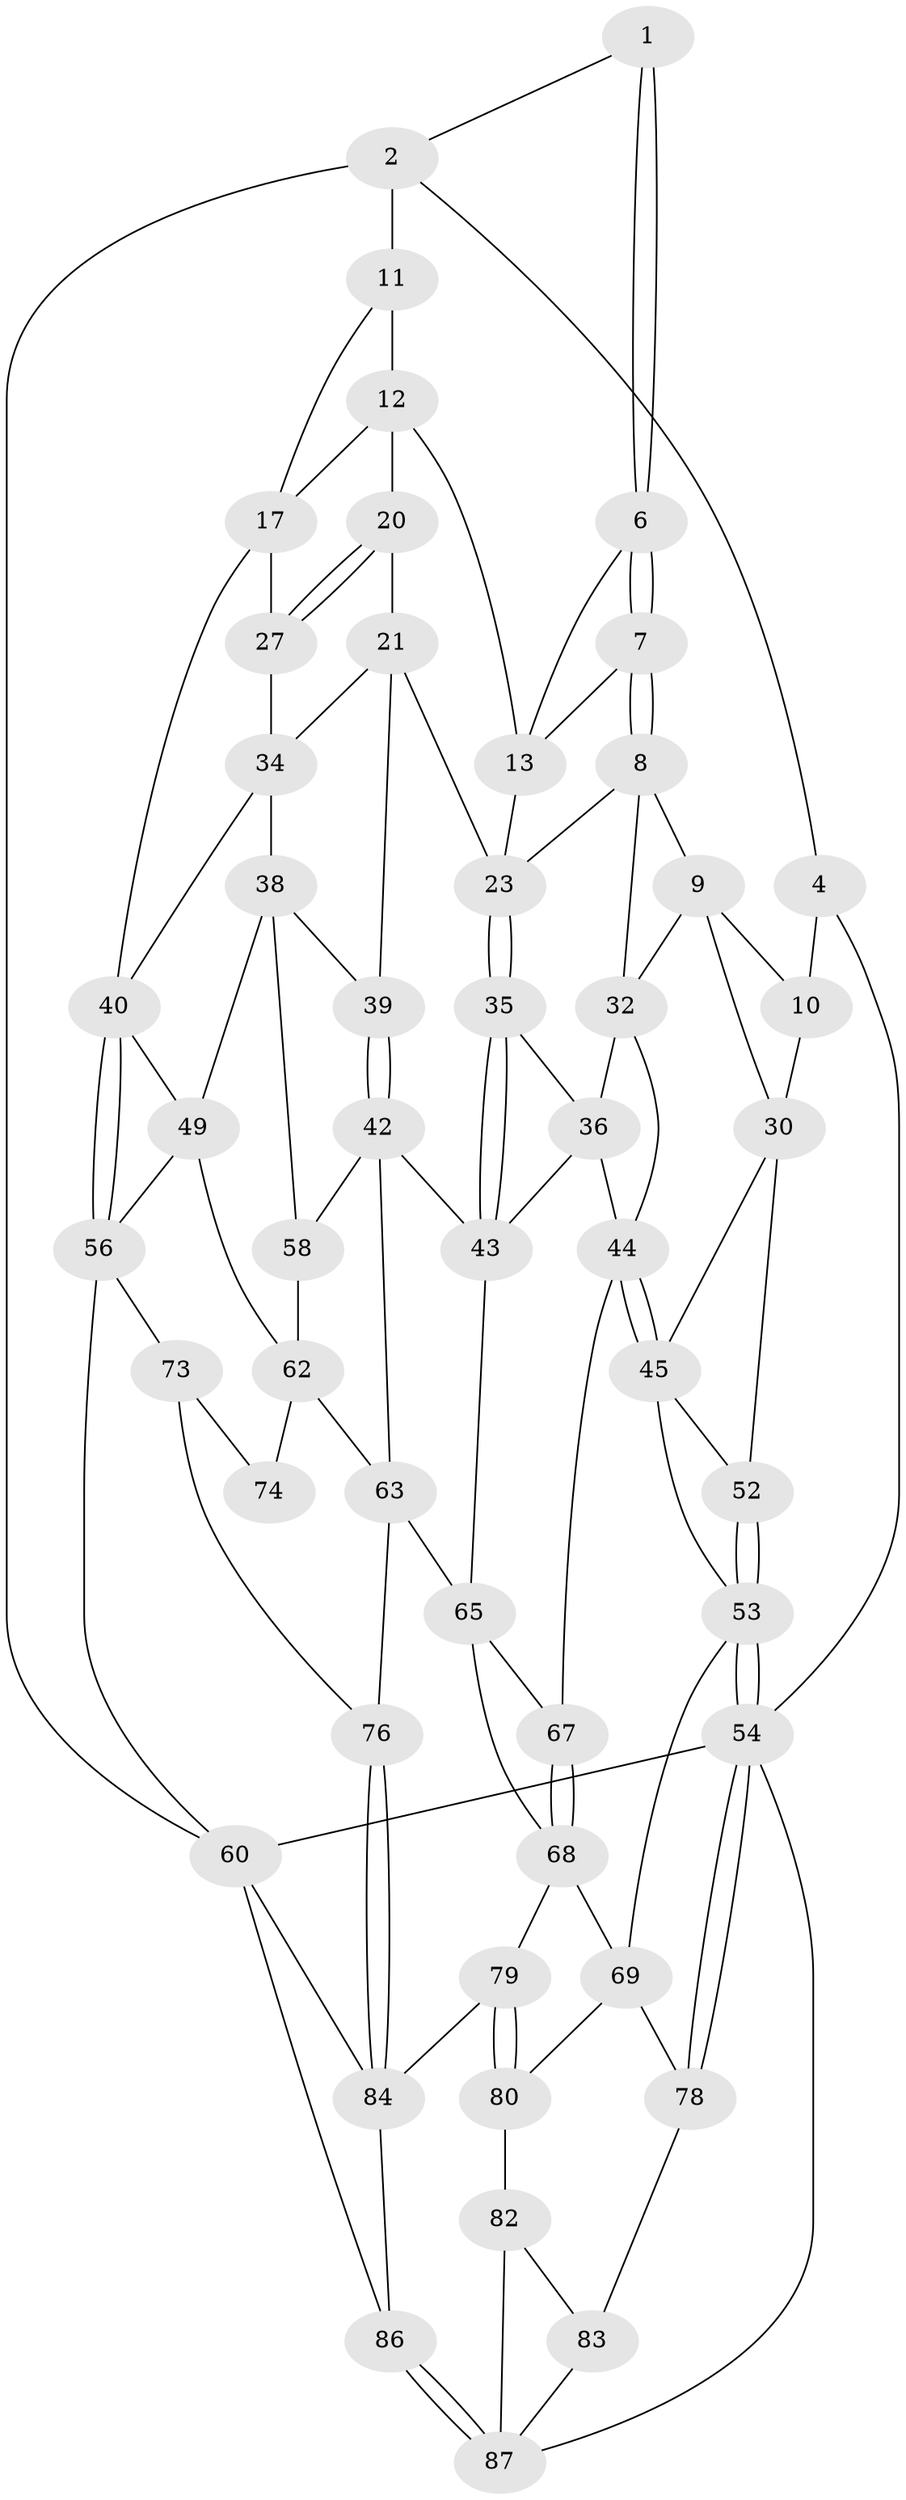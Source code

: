 // original degree distribution, {3: 0.022222222222222223, 4: 0.24444444444444444, 6: 0.2222222222222222, 5: 0.5111111111111111}
// Generated by graph-tools (version 1.1) at 2025/42/03/06/25 10:42:33]
// undirected, 52 vertices, 109 edges
graph export_dot {
graph [start="1"]
  node [color=gray90,style=filled];
  1 [pos="+0.42983659864262164+0"];
  2 [pos="+0.6313939632269835+0",super="+3"];
  4 [pos="+0+0",super="+5"];
  6 [pos="+0.4304638184338587+0",super="+14"];
  7 [pos="+0.3366767918454233+0.21557792240006082",super="+16"];
  8 [pos="+0.31627675247314946+0.25315920546963283",super="+28"];
  9 [pos="+0.20774902976162726+0.2672816855406409",super="+29"];
  10 [pos="+0.04034059028109913+0.17528524888484623",super="+25"];
  11 [pos="+0.7401927142028891+0.14660894437959665",super="+15"];
  12 [pos="+0.7274994889001063+0.18945592033302847",super="+18"];
  13 [pos="+0.6860647850809156+0.19874025285128433",super="+19"];
  17 [pos="+1+0.16032623256228323",super="+26"];
  20 [pos="+0.799992441127638+0.28478989926467335"];
  21 [pos="+0.7621165813442692+0.36838910634130223",super="+22"];
  23 [pos="+0.6111421557057567+0.39094644745111834",super="+24"];
  27 [pos="+0.9084421595909314+0.41121718068182467"];
  30 [pos="+0.11011949059366216+0.438362357299549",super="+31"];
  32 [pos="+0.3686189002107408+0.4777198181398553",super="+33"];
  34 [pos="+0.8434317882026514+0.4338490184526317",super="+37"];
  35 [pos="+0.5160660780833398+0.4669835980817765"];
  36 [pos="+0.43963334590204084+0.47977913185478416",super="+48"];
  38 [pos="+0.7848710512098751+0.5424124357920111",super="+50"];
  39 [pos="+0.6857926264211706+0.507229835517598"];
  40 [pos="+1+0.5692096738973605",super="+41"];
  42 [pos="+0.6261196363748383+0.6116398024674216",super="+59"];
  43 [pos="+0.5723804168628529+0.6178437845075891",super="+47"];
  44 [pos="+0.3223535968276072+0.5590364441683067",super="+51"];
  45 [pos="+0.18478582027090984+0.6505870920446623",super="+46"];
  49 [pos="+0.85961605757299+0.6023915086150617",super="+57"];
  52 [pos="+0+0.6127337625648209"];
  53 [pos="+0+0.6605994608177126",super="+71"];
  54 [pos="+0+0.8611644975177956",super="+55"];
  56 [pos="+1+0.6831183095693268",super="+61"];
  58 [pos="+0.792461213850736+0.5988877068366836"];
  60 [pos="+1+1",super="+90"];
  62 [pos="+0.8594470730484569+0.687233532836948",super="+72"];
  63 [pos="+0.7106139886193042+0.7322770430774463",super="+64"];
  65 [pos="+0.66541508569442+0.8238951467610605",super="+66"];
  67 [pos="+0.43975724180647313+0.753587924304977"];
  68 [pos="+0.43873424320726223+0.7686947222505266",super="+77"];
  69 [pos="+0.2681144460635349+0.8039672077095656",super="+70"];
  73 [pos="+1+0.7996646328318396",super="+75"];
  74 [pos="+0.8493206507168334+0.7710512464674263"];
  76 [pos="+0.7351371115460656+0.9658020045020672"];
  78 [pos="+0.16289430725815526+0.8213426532721294"];
  79 [pos="+0.44518281555409495+0.8789541969597"];
  80 [pos="+0.3695785068885707+0.9351195659572046",super="+81"];
  82 [pos="+0.2853475590536751+1",super="+88"];
  83 [pos="+0.1663499181625551+0.8678213380496812"];
  84 [pos="+0.7197948274089305+1",super="+85"];
  86 [pos="+0.5069058738444215+1"];
  87 [pos="+0.31242246333250573+1",super="+89"];
  1 -- 2;
  1 -- 6;
  1 -- 6;
  2 -- 11 [weight=2];
  2 -- 4;
  2 -- 60;
  4 -- 10 [weight=2];
  4 -- 54;
  6 -- 7 [weight=2];
  6 -- 7;
  6 -- 13;
  7 -- 8;
  7 -- 8;
  7 -- 13;
  8 -- 9;
  8 -- 32;
  8 -- 23;
  9 -- 10;
  9 -- 30;
  9 -- 32;
  10 -- 30;
  11 -- 12;
  11 -- 17;
  12 -- 13;
  12 -- 17;
  12 -- 20;
  13 -- 23;
  17 -- 40;
  17 -- 27;
  20 -- 21;
  20 -- 27;
  20 -- 27;
  21 -- 34;
  21 -- 23;
  21 -- 39;
  23 -- 35;
  23 -- 35;
  27 -- 34;
  30 -- 52;
  30 -- 45;
  32 -- 36;
  32 -- 44;
  34 -- 40;
  34 -- 38;
  35 -- 36;
  35 -- 43;
  35 -- 43;
  36 -- 43;
  36 -- 44;
  38 -- 39;
  38 -- 49;
  38 -- 58;
  39 -- 42;
  39 -- 42;
  40 -- 56;
  40 -- 56;
  40 -- 49;
  42 -- 43;
  42 -- 58;
  42 -- 63;
  43 -- 65;
  44 -- 45;
  44 -- 45;
  44 -- 67;
  45 -- 53;
  45 -- 52;
  49 -- 56;
  49 -- 62;
  52 -- 53;
  52 -- 53;
  53 -- 54;
  53 -- 54;
  53 -- 69;
  54 -- 78;
  54 -- 78;
  54 -- 87;
  54 -- 60;
  56 -- 73;
  56 -- 60;
  58 -- 62;
  60 -- 86;
  60 -- 84;
  62 -- 74;
  62 -- 63;
  63 -- 65;
  63 -- 76;
  65 -- 67;
  65 -- 68;
  67 -- 68;
  67 -- 68;
  68 -- 69;
  68 -- 79;
  69 -- 80;
  69 -- 78;
  73 -- 74 [weight=2];
  73 -- 76;
  76 -- 84;
  76 -- 84;
  78 -- 83;
  79 -- 80;
  79 -- 80;
  79 -- 84;
  80 -- 82 [weight=2];
  82 -- 83;
  82 -- 87;
  83 -- 87;
  84 -- 86;
  86 -- 87;
  86 -- 87;
}
